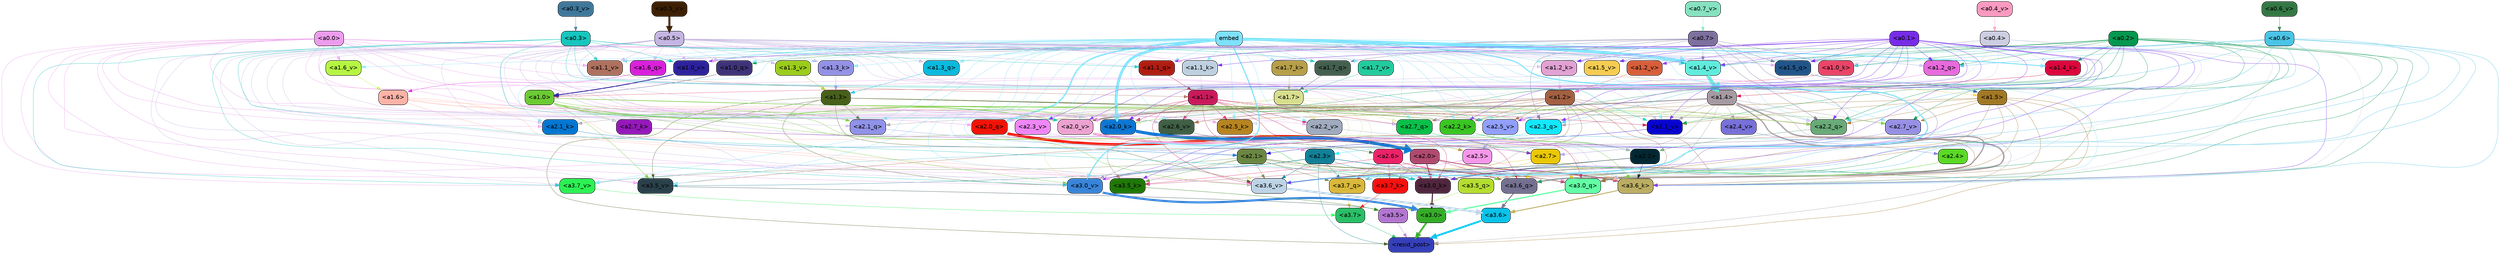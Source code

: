 strict digraph "" {
	graph [bgcolor=transparent,
		layout=dot,
		overlap=false,
		splines=true
	];
	"<a3.7>"	[color=black,
		fillcolor="#29bf67",
		fontname=Helvetica,
		shape=box,
		style="filled, rounded"];
	"<resid_post>"	[color=black,
		fillcolor="#353fba",
		fontname=Helvetica,
		shape=box,
		style="filled, rounded"];
	"<a3.7>" -> "<resid_post>"	[color="#29bf67",
		penwidth=0.6239100098609924];
	"<a3.6>"	[color=black,
		fillcolor="#0bc2e8",
		fontname=Helvetica,
		shape=box,
		style="filled, rounded"];
	"<a3.6>" -> "<resid_post>"	[color="#0bc2e8",
		penwidth=4.569062113761902];
	"<a3.5>"	[color=black,
		fillcolor="#b276d0",
		fontname=Helvetica,
		shape=box,
		style="filled, rounded"];
	"<a3.5>" -> "<resid_post>"	[color="#b276d0",
		penwidth=0.6];
	"<a3.0>"	[color=black,
		fillcolor="#35ac28",
		fontname=Helvetica,
		shape=box,
		style="filled, rounded"];
	"<a3.0>" -> "<resid_post>"	[color="#35ac28",
		penwidth=4.283544182777405];
	"<a2.3>"	[color=black,
		fillcolor="#128097",
		fontname=Helvetica,
		shape=box,
		style="filled, rounded"];
	"<a2.3>" -> "<resid_post>"	[color="#128097",
		penwidth=0.6];
	"<a3.7_q>"	[color=black,
		fillcolor="#d9b83b",
		fontname=Helvetica,
		shape=box,
		style="filled, rounded"];
	"<a2.3>" -> "<a3.7_q>"	[color="#128097",
		penwidth=0.6];
	"<a3.6_q>"	[color=black,
		fillcolor="#747090",
		fontname=Helvetica,
		shape=box,
		style="filled, rounded"];
	"<a2.3>" -> "<a3.6_q>"	[color="#128097",
		penwidth=0.6];
	"<a3.5_q>"	[color=black,
		fillcolor="#b4dd2f",
		fontname=Helvetica,
		shape=box,
		style="filled, rounded"];
	"<a2.3>" -> "<a3.5_q>"	[color="#128097",
		penwidth=0.6];
	"<a3.0_q>"	[color=black,
		fillcolor="#63ffa5",
		fontname=Helvetica,
		shape=box,
		style="filled, rounded"];
	"<a2.3>" -> "<a3.0_q>"	[color="#128097",
		penwidth=0.6];
	"<a3.0_k>"	[color=black,
		fillcolor="#4f263d",
		fontname=Helvetica,
		shape=box,
		style="filled, rounded"];
	"<a2.3>" -> "<a3.0_k>"	[color="#128097",
		penwidth=0.6];
	"<a3.6_v>"	[color=black,
		fillcolor="#bdd3e5",
		fontname=Helvetica,
		shape=box,
		style="filled, rounded"];
	"<a2.3>" -> "<a3.6_v>"	[color="#128097",
		penwidth=0.6];
	"<a3.5_v>"	[color=black,
		fillcolor="#2a414b",
		fontname=Helvetica,
		shape=box,
		style="filled, rounded"];
	"<a2.3>" -> "<a3.5_v>"	[color="#128097",
		penwidth=0.6];
	"<a3.0_v>"	[color=black,
		fillcolor="#3884d8",
		fontname=Helvetica,
		shape=box,
		style="filled, rounded"];
	"<a2.3>" -> "<a3.0_v>"	[color="#128097",
		penwidth=0.6];
	"<a1.5>"	[color=black,
		fillcolor="#a17825",
		fontname=Helvetica,
		shape=box,
		style="filled, rounded"];
	"<a1.5>" -> "<resid_post>"	[color="#a17825",
		penwidth=0.6];
	"<a1.5>" -> "<a3.6_q>"	[color="#a17825",
		penwidth=0.6];
	"<a1.5>" -> "<a3.5_q>"	[color="#a17825",
		penwidth=0.6];
	"<a1.5>" -> "<a3.0_q>"	[color="#a17825",
		penwidth=0.6];
	"<a3.6_k>"	[color=black,
		fillcolor="#bbad62",
		fontname=Helvetica,
		shape=box,
		style="filled, rounded"];
	"<a1.5>" -> "<a3.6_k>"	[color="#a17825",
		penwidth=0.6];
	"<a1.5>" -> "<a3.0_k>"	[color="#a17825",
		penwidth=0.6];
	"<a2.2_q>"	[color=black,
		fillcolor="#69aa78",
		fontname=Helvetica,
		shape=box,
		style="filled, rounded"];
	"<a1.5>" -> "<a2.2_q>"	[color="#a17825",
		penwidth=0.6];
	"<a2.7_v>"	[color=black,
		fillcolor="#9690e5",
		fontname=Helvetica,
		shape=box,
		style="filled, rounded"];
	"<a1.5>" -> "<a2.7_v>"	[color="#a17825",
		penwidth=0.6];
	"<a2.6_v>"	[color=black,
		fillcolor="#405f45",
		fontname=Helvetica,
		shape=box,
		style="filled, rounded"];
	"<a1.5>" -> "<a2.6_v>"	[color="#a17825",
		penwidth=0.6];
	"<a2.1_v>"	[color=black,
		fillcolor="#0804d0",
		fontname=Helvetica,
		shape=box,
		style="filled, rounded"];
	"<a1.5>" -> "<a2.1_v>"	[color="#a17825",
		penwidth=0.6];
	"<a1.4>"	[color=black,
		fillcolor="#a69aa2",
		fontname=Helvetica,
		shape=box,
		style="filled, rounded"];
	"<a1.4>" -> "<resid_post>"	[color="#a69aa2",
		penwidth=0.6];
	"<a1.4>" -> "<a3.7_q>"	[color="#a69aa2",
		penwidth=0.6];
	"<a1.4>" -> "<a3.6_q>"	[color="#a69aa2",
		penwidth=2.7536282539367676];
	"<a1.4>" -> "<a3.5_q>"	[color="#a69aa2",
		penwidth=0.6];
	"<a1.4>" -> "<a3.0_q>"	[color="#a69aa2",
		penwidth=3.3369133472442627];
	"<a2.3_q>"	[color=black,
		fillcolor="#13e7fc",
		fontname=Helvetica,
		shape=box,
		style="filled, rounded"];
	"<a1.4>" -> "<a2.3_q>"	[color="#a69aa2",
		penwidth=0.6];
	"<a1.4>" -> "<a2.2_q>"	[color="#a69aa2",
		penwidth=0.6];
	"<a2.1_q>"	[color=black,
		fillcolor="#9092e9",
		fontname=Helvetica,
		shape=box,
		style="filled, rounded"];
	"<a1.4>" -> "<a2.1_q>"	[color="#a69aa2",
		penwidth=0.6];
	"<a2.0_q>"	[color=black,
		fillcolor="#f11307",
		fontname=Helvetica,
		shape=box,
		style="filled, rounded"];
	"<a1.4>" -> "<a2.0_q>"	[color="#a69aa2",
		penwidth=0.6];
	"<a2.1_k>"	[color=black,
		fillcolor="#0276d1",
		fontname=Helvetica,
		shape=box,
		style="filled, rounded"];
	"<a1.4>" -> "<a2.1_k>"	[color="#a69aa2",
		penwidth=0.6];
	"<a1.4>" -> "<a2.7_v>"	[color="#a69aa2",
		penwidth=0.6];
	"<a1.4>" -> "<a2.6_v>"	[color="#a69aa2",
		penwidth=0.6];
	"<a2.5_v>"	[color=black,
		fillcolor="#919ffc",
		fontname=Helvetica,
		shape=box,
		style="filled, rounded"];
	"<a1.4>" -> "<a2.5_v>"	[color="#a69aa2",
		penwidth=0.6];
	"<a2.4_v>"	[color=black,
		fillcolor="#7770d8",
		fontname=Helvetica,
		shape=box,
		style="filled, rounded"];
	"<a1.4>" -> "<a2.4_v>"	[color="#a69aa2",
		penwidth=0.6];
	"<a1.4>" -> "<a2.1_v>"	[color="#a69aa2",
		penwidth=0.6];
	"<a2.0_v>"	[color=black,
		fillcolor="#eca2d1",
		fontname=Helvetica,
		shape=box,
		style="filled, rounded"];
	"<a1.4>" -> "<a2.0_v>"	[color="#a69aa2",
		penwidth=2.2818827629089355];
	"<a1.3>"	[color=black,
		fillcolor="#47601a",
		fontname=Helvetica,
		shape=box,
		style="filled, rounded"];
	"<a1.3>" -> "<resid_post>"	[color="#47601a",
		penwidth=0.6];
	"<a1.3>" -> "<a3.6_v>"	[color="#47601a",
		penwidth=0.6];
	"<a1.3>" -> "<a3.5_v>"	[color="#47601a",
		penwidth=0.6];
	"<a1.3>" -> "<a3.0_v>"	[color="#47601a",
		penwidth=0.6];
	"<a1.3>" -> "<a2.2_q>"	[color="#47601a",
		penwidth=0.6];
	"<a1.3>" -> "<a2.1_q>"	[color="#47601a",
		penwidth=0.6];
	"<a2.2_k>"	[color=black,
		fillcolor="#39c522",
		fontname=Helvetica,
		shape=box,
		style="filled, rounded"];
	"<a1.3>" -> "<a2.2_k>"	[color="#47601a",
		penwidth=0.6];
	"<a1.3>" -> "<a2.5_v>"	[color="#47601a",
		penwidth=0.6];
	"<a3.7_q>" -> "<a3.7>"	[color="#d9b83b",
		penwidth=0.6];
	"<a3.6_q>" -> "<a3.6>"	[color="#747090",
		penwidth=2.0344843566417694];
	"<a3.5_q>" -> "<a3.5>"	[color="#b4dd2f",
		penwidth=0.6];
	"<a3.0_q>" -> "<a3.0>"	[color="#63ffa5",
		penwidth=2.863015294075012];
	"<a3.7_k>"	[color=black,
		fillcolor="#f6100e",
		fontname=Helvetica,
		shape=box,
		style="filled, rounded"];
	"<a3.7_k>" -> "<a3.7>"	[color="#f6100e",
		penwidth=0.6];
	"<a3.6_k>" -> "<a3.6>"	[color="#bbad62",
		penwidth=2.1770318150520325];
	"<a3.5_k>"	[color=black,
		fillcolor="#1f7806",
		fontname=Helvetica,
		shape=box,
		style="filled, rounded"];
	"<a3.5_k>" -> "<a3.5>"	[color="#1f7806",
		penwidth=0.6];
	"<a3.0_k>" -> "<a3.0>"	[color="#4f263d",
		penwidth=2.6323853135108948];
	"<a3.7_v>"	[color=black,
		fillcolor="#2bf152",
		fontname=Helvetica,
		shape=box,
		style="filled, rounded"];
	"<a3.7_v>" -> "<a3.7>"	[color="#2bf152",
		penwidth=0.6];
	"<a3.6_v>" -> "<a3.6>"	[color="#bdd3e5",
		penwidth=4.972373723983765];
	"<a3.5_v>" -> "<a3.5>"	[color="#2a414b",
		penwidth=0.6];
	"<a3.0_v>" -> "<a3.0>"	[color="#3884d8",
		penwidth=5.1638524532318115];
	"<a2.6>"	[color=black,
		fillcolor="#ed2268",
		fontname=Helvetica,
		shape=box,
		style="filled, rounded"];
	"<a2.6>" -> "<a3.7_q>"	[color="#ed2268",
		penwidth=0.6];
	"<a2.6>" -> "<a3.6_q>"	[color="#ed2268",
		penwidth=0.6];
	"<a2.6>" -> "<a3.0_q>"	[color="#ed2268",
		penwidth=0.6];
	"<a2.6>" -> "<a3.7_k>"	[color="#ed2268",
		penwidth=0.6];
	"<a2.6>" -> "<a3.6_k>"	[color="#ed2268",
		penwidth=0.6];
	"<a2.6>" -> "<a3.5_k>"	[color="#ed2268",
		penwidth=0.6];
	"<a2.6>" -> "<a3.0_k>"	[color="#ed2268",
		penwidth=0.6];
	"<a2.1>"	[color=black,
		fillcolor="#6a8742",
		fontname=Helvetica,
		shape=box,
		style="filled, rounded"];
	"<a2.1>" -> "<a3.7_q>"	[color="#6a8742",
		penwidth=0.6];
	"<a2.1>" -> "<a3.6_q>"	[color="#6a8742",
		penwidth=0.6];
	"<a2.1>" -> "<a3.5_q>"	[color="#6a8742",
		penwidth=0.6];
	"<a2.1>" -> "<a3.0_q>"	[color="#6a8742",
		penwidth=0.6];
	"<a2.1>" -> "<a3.7_k>"	[color="#6a8742",
		penwidth=0.6];
	"<a2.1>" -> "<a3.6_k>"	[color="#6a8742",
		penwidth=0.6];
	"<a2.1>" -> "<a3.5_k>"	[color="#6a8742",
		penwidth=0.6];
	"<a2.1>" -> "<a3.0_k>"	[color="#6a8742",
		penwidth=0.6];
	"<a2.1>" -> "<a3.7_v>"	[color="#6a8742",
		penwidth=0.6];
	"<a2.1>" -> "<a3.6_v>"	[color="#6a8742",
		penwidth=0.6];
	"<a2.1>" -> "<a3.0_v>"	[color="#6a8742",
		penwidth=0.6];
	"<a2.7>"	[color=black,
		fillcolor="#eac806",
		fontname=Helvetica,
		shape=box,
		style="filled, rounded"];
	"<a2.7>" -> "<a3.6_q>"	[color="#eac806",
		penwidth=0.6];
	"<a2.7>" -> "<a3.0_q>"	[color="#eac806",
		penwidth=0.6];
	"<a2.7>" -> "<a3.6_k>"	[color="#eac806",
		penwidth=0.6];
	"<a2.7>" -> "<a3.0_k>"	[color="#eac806",
		penwidth=0.6];
	"<a2.7>" -> "<a3.6_v>"	[color="#eac806",
		penwidth=0.6];
	"<a2.5>"	[color=black,
		fillcolor="#f797ea",
		fontname=Helvetica,
		shape=box,
		style="filled, rounded"];
	"<a2.5>" -> "<a3.6_q>"	[color="#f797ea",
		penwidth=0.6];
	"<a2.5>" -> "<a3.0_q>"	[color="#f797ea",
		penwidth=0.6];
	"<a2.5>" -> "<a3.0_k>"	[color="#f797ea",
		penwidth=0.6];
	"<a2.5>" -> "<a3.6_v>"	[color="#f797ea",
		penwidth=0.6];
	"<a2.5>" -> "<a3.0_v>"	[color="#f797ea",
		penwidth=0.6];
	"<a2.0>"	[color=black,
		fillcolor="#b1496f",
		fontname=Helvetica,
		shape=box,
		style="filled, rounded"];
	"<a2.0>" -> "<a3.6_q>"	[color="#b1496f",
		penwidth=0.6];
	"<a2.0>" -> "<a3.0_q>"	[color="#b1496f",
		penwidth=0.6];
	"<a2.0>" -> "<a3.7_k>"	[color="#b1496f",
		penwidth=0.6];
	"<a2.0>" -> "<a3.6_k>"	[color="#b1496f",
		penwidth=1.7047871947288513];
	"<a2.0>" -> "<a3.5_k>"	[color="#b1496f",
		penwidth=0.6];
	"<a2.0>" -> "<a3.0_k>"	[color="#b1496f",
		penwidth=2.239806979894638];
	"<a1.1>"	[color=black,
		fillcolor="#ca1a5c",
		fontname=Helvetica,
		shape=box,
		style="filled, rounded"];
	"<a1.1>" -> "<a3.6_q>"	[color="#ca1a5c",
		penwidth=0.6];
	"<a1.1>" -> "<a3.0_q>"	[color="#ca1a5c",
		penwidth=0.6];
	"<a1.1>" -> "<a3.0_k>"	[color="#ca1a5c",
		penwidth=0.6];
	"<a1.1>" -> "<a3.6_v>"	[color="#ca1a5c",
		penwidth=0.6];
	"<a2.7_q>"	[color=black,
		fillcolor="#08bf49",
		fontname=Helvetica,
		shape=box,
		style="filled, rounded"];
	"<a1.1>" -> "<a2.7_q>"	[color="#ca1a5c",
		penwidth=0.6];
	"<a2.5_k>"	[color=black,
		fillcolor="#b68420",
		fontname=Helvetica,
		shape=box,
		style="filled, rounded"];
	"<a1.1>" -> "<a2.5_k>"	[color="#ca1a5c",
		penwidth=0.6];
	"<a2.0_k>"	[color=black,
		fillcolor="#0c76d2",
		fontname=Helvetica,
		shape=box,
		style="filled, rounded"];
	"<a1.1>" -> "<a2.0_k>"	[color="#ca1a5c",
		penwidth=0.6];
	"<a1.1>" -> "<a2.6_v>"	[color="#ca1a5c",
		penwidth=0.6];
	"<a2.2_v>"	[color=black,
		fillcolor="#9faabe",
		fontname=Helvetica,
		shape=box,
		style="filled, rounded"];
	"<a1.1>" -> "<a2.2_v>"	[color="#ca1a5c",
		penwidth=0.6];
	"<a1.1>" -> "<a2.1_v>"	[color="#ca1a5c",
		penwidth=0.6];
	"<a1.1>" -> "<a2.0_v>"	[color="#ca1a5c",
		penwidth=0.6];
	"<a0.4>"	[color=black,
		fillcolor="#cdcee2",
		fontname=Helvetica,
		shape=box,
		style="filled, rounded"];
	"<a0.4>" -> "<a3.6_q>"	[color="#cdcee2",
		penwidth=0.6];
	"<a0.4>" -> "<a3.0_q>"	[color="#cdcee2",
		penwidth=0.6];
	"<a0.4>" -> "<a3.6_k>"	[color="#cdcee2",
		penwidth=0.6];
	"<a0.4>" -> "<a2.5_k>"	[color="#cdcee2",
		penwidth=0.6];
	"<a0.4>" -> "<a2.0_k>"	[color="#cdcee2",
		penwidth=0.6];
	"<a1.4_k>"	[color=black,
		fillcolor="#dc063c",
		fontname=Helvetica,
		shape=box,
		style="filled, rounded"];
	"<a0.4>" -> "<a1.4_k>"	[color="#cdcee2",
		penwidth=0.6];
	"<a1.1_k>"	[color=black,
		fillcolor="#bed0e0",
		fontname=Helvetica,
		shape=box,
		style="filled, rounded"];
	"<a0.4>" -> "<a1.1_k>"	[color="#cdcee2",
		penwidth=0.6];
	"<a1.0_k>"	[color=black,
		fillcolor="#ea4468",
		fontname=Helvetica,
		shape=box,
		style="filled, rounded"];
	"<a0.4>" -> "<a1.0_k>"	[color="#cdcee2",
		penwidth=0.6];
	"<a1.4_v>"	[color=black,
		fillcolor="#60ecdc",
		fontname=Helvetica,
		shape=box,
		style="filled, rounded"];
	"<a0.4>" -> "<a1.4_v>"	[color="#cdcee2",
		penwidth=0.6];
	"<a1.2_v>"	[color=black,
		fillcolor="#d85e3b",
		fontname=Helvetica,
		shape=box,
		style="filled, rounded"];
	"<a0.4>" -> "<a1.2_v>"	[color="#cdcee2",
		penwidth=0.6];
	"<a0.2>"	[color=black,
		fillcolor="#04984f",
		fontname=Helvetica,
		shape=box,
		style="filled, rounded"];
	"<a0.2>" -> "<a3.6_q>"	[color="#04984f",
		penwidth=0.6];
	"<a0.2>" -> "<a3.0_q>"	[color="#04984f",
		penwidth=0.6];
	"<a0.2>" -> "<a3.6_k>"	[color="#04984f",
		penwidth=0.6];
	"<a0.2>" -> "<a3.0_k>"	[color="#04984f",
		penwidth=0.6];
	"<a0.2>" -> "<a2.2_q>"	[color="#04984f",
		penwidth=0.6];
	"<a0.2>" -> "<a2.2_k>"	[color="#04984f",
		penwidth=0.6];
	"<a0.2>" -> "<a2.0_k>"	[color="#04984f",
		penwidth=0.6];
	"<a0.2>" -> "<a2.7_v>"	[color="#04984f",
		penwidth=0.6];
	"<a0.2>" -> "<a2.1_v>"	[color="#04984f",
		penwidth=0.6];
	"<a0.2>" -> "<a2.0_v>"	[color="#04984f",
		penwidth=0.6];
	"<a1.5_q>"	[color=black,
		fillcolor="#215589",
		fontname=Helvetica,
		shape=box,
		style="filled, rounded"];
	"<a0.2>" -> "<a1.5_q>"	[color="#04984f",
		penwidth=0.6];
	"<a1.2_q>"	[color=black,
		fillcolor="#e76adc",
		fontname=Helvetica,
		shape=box,
		style="filled, rounded"];
	"<a0.2>" -> "<a1.2_q>"	[color="#04984f",
		penwidth=0.6];
	"<a1.0_q>"	[color=black,
		fillcolor="#3e3378",
		fontname=Helvetica,
		shape=box,
		style="filled, rounded"];
	"<a0.2>" -> "<a1.0_q>"	[color="#04984f",
		penwidth=0.6];
	"<a0.2>" -> "<a1.4_k>"	[color="#04984f",
		penwidth=0.6];
	"<a0.2>" -> "<a1.0_k>"	[color="#04984f",
		penwidth=0.6];
	"<a0.2>" -> "<a1.4_v>"	[color="#04984f",
		penwidth=0.6];
	"<a2.4>"	[color=black,
		fillcolor="#5ad925",
		fontname=Helvetica,
		shape=box,
		style="filled, rounded"];
	"<a2.4>" -> "<a3.5_q>"	[color="#5ad925",
		penwidth=0.6];
	"<a2.4>" -> "<a3.0_q>"	[color="#5ad925",
		penwidth=0.6];
	"<a1.2>"	[color=black,
		fillcolor="#a36042",
		fontname=Helvetica,
		shape=box,
		style="filled, rounded"];
	"<a1.2>" -> "<a3.0_q>"	[color="#a36042",
		penwidth=0.6];
	"<a1.2>" -> "<a3.6_k>"	[color="#a36042",
		penwidth=0.6];
	"<a1.2>" -> "<a3.5_k>"	[color="#a36042",
		penwidth=0.6];
	"<a1.2>" -> "<a3.0_k>"	[color="#a36042",
		penwidth=0.6];
	"<a1.2>" -> "<a3.5_v>"	[color="#a36042",
		penwidth=0.6];
	"<a1.2>" -> "<a2.7_q>"	[color="#a36042",
		penwidth=0.6];
	"<a1.2>" -> "<a2.2_q>"	[color="#a36042",
		penwidth=0.6];
	"<a1.2>" -> "<a2.2_k>"	[color="#a36042",
		penwidth=0.6];
	"<a1.2>" -> "<a2.6_v>"	[color="#a36042",
		penwidth=0.6];
	"<a1.2>" -> "<a2.5_v>"	[color="#a36042",
		penwidth=0.6];
	"<a2.3_v>"	[color=black,
		fillcolor="#ee86f6",
		fontname=Helvetica,
		shape=box,
		style="filled, rounded"];
	"<a1.2>" -> "<a2.3_v>"	[color="#a36042",
		penwidth=0.6];
	"<a1.2>" -> "<a2.0_v>"	[color="#a36042",
		penwidth=0.6];
	"<a1.7>"	[color=black,
		fillcolor="#d7de8e",
		fontname=Helvetica,
		shape=box,
		style="filled, rounded"];
	"<a1.7>" -> "<a3.7_k>"	[color="#d7de8e",
		penwidth=0.6];
	"<a1.7>" -> "<a3.5_k>"	[color="#d7de8e",
		penwidth=0.6];
	"<a1.7>" -> "<a3.6_v>"	[color="#d7de8e",
		penwidth=0.6];
	"<a1.7>" -> "<a2.7_q>"	[color="#d7de8e",
		penwidth=0.6];
	"<a1.7>" -> "<a2.2_q>"	[color="#d7de8e",
		penwidth=0.6];
	"<a1.7>" -> "<a2.0_q>"	[color="#d7de8e",
		penwidth=0.6];
	"<a1.7>" -> "<a2.2_k>"	[color="#d7de8e",
		penwidth=0.6];
	"<a1.7>" -> "<a2.0_k>"	[color="#d7de8e",
		penwidth=0.6];
	"<a1.7>" -> "<a2.5_v>"	[color="#d7de8e",
		penwidth=0.6];
	"<a1.7>" -> "<a2.3_v>"	[color="#d7de8e",
		penwidth=0.6];
	"<a1.7>" -> "<a2.2_v>"	[color="#d7de8e",
		penwidth=0.6];
	"<a0.7>"	[color=black,
		fillcolor="#7d709e",
		fontname=Helvetica,
		shape=box,
		style="filled, rounded"];
	"<a0.7>" -> "<a3.7_k>"	[color="#7d709e",
		penwidth=0.6];
	"<a0.7>" -> "<a3.0_v>"	[color="#7d709e",
		penwidth=0.6];
	"<a0.7>" -> "<a2.3_q>"	[color="#7d709e",
		penwidth=0.6];
	"<a0.7>" -> "<a2.2_q>"	[color="#7d709e",
		penwidth=0.6];
	"<a1.7_q>"	[color=black,
		fillcolor="#435f4d",
		fontname=Helvetica,
		shape=box,
		style="filled, rounded"];
	"<a0.7>" -> "<a1.7_q>"	[color="#7d709e",
		penwidth=0.6];
	"<a0.7>" -> "<a1.5_q>"	[color="#7d709e",
		penwidth=0.6];
	"<a1.1_q>"	[color=black,
		fillcolor="#b01d12",
		fontname=Helvetica,
		shape=box,
		style="filled, rounded"];
	"<a0.7>" -> "<a1.1_q>"	[color="#7d709e",
		penwidth=0.6];
	"<a1.2_k>"	[color=black,
		fillcolor="#e2a1d3",
		fontname=Helvetica,
		shape=box,
		style="filled, rounded"];
	"<a0.7>" -> "<a1.2_k>"	[color="#7d709e",
		penwidth=0.6];
	"<a0.7>" -> "<a1.0_k>"	[color="#7d709e",
		penwidth=0.6];
	"<a0.7>" -> "<a1.4_v>"	[color="#7d709e",
		penwidth=0.6];
	"<a1.1_v>"	[color=black,
		fillcolor="#af715f",
		fontname=Helvetica,
		shape=box,
		style="filled, rounded"];
	"<a0.7>" -> "<a1.1_v>"	[color="#7d709e",
		penwidth=0.6];
	"<a0.6>"	[color=black,
		fillcolor="#4ac4e6",
		fontname=Helvetica,
		shape=box,
		style="filled, rounded"];
	"<a0.6>" -> "<a3.7_k>"	[color="#4ac4e6",
		penwidth=0.6];
	"<a0.6>" -> "<a3.6_k>"	[color="#4ac4e6",
		penwidth=0.6];
	"<a0.6>" -> "<a3.0_k>"	[color="#4ac4e6",
		penwidth=0.6];
	"<a0.6>" -> "<a3.7_v>"	[color="#4ac4e6",
		penwidth=0.6];
	"<a0.6>" -> "<a3.6_v>"	[color="#4ac4e6",
		penwidth=0.6];
	"<a0.6>" -> "<a3.0_v>"	[color="#4ac4e6",
		penwidth=0.6];
	"<a0.6>" -> "<a2.3_q>"	[color="#4ac4e6",
		penwidth=0.6];
	"<a0.6>" -> "<a2.2_q>"	[color="#4ac4e6",
		penwidth=0.6];
	"<a0.6>" -> "<a1.5_q>"	[color="#4ac4e6",
		penwidth=0.6];
	"<a0.6>" -> "<a1.2_q>"	[color="#4ac4e6",
		penwidth=0.6];
	"<a0.6>" -> "<a1.0_k>"	[color="#4ac4e6",
		penwidth=0.6];
	"<a0.6>" -> "<a1.4_v>"	[color="#4ac4e6",
		penwidth=0.6];
	embed	[color=black,
		fillcolor="#7ee1fa",
		fontname=Helvetica,
		shape=box,
		style="filled, rounded"];
	embed -> "<a3.7_k>"	[color="#7ee1fa",
		penwidth=0.6];
	embed -> "<a3.6_k>"	[color="#7ee1fa",
		penwidth=0.6];
	embed -> "<a3.5_k>"	[color="#7ee1fa",
		penwidth=0.6];
	embed -> "<a3.0_k>"	[color="#7ee1fa",
		penwidth=0.6];
	embed -> "<a3.7_v>"	[color="#7ee1fa",
		penwidth=0.6];
	embed -> "<a3.6_v>"	[color="#7ee1fa",
		penwidth=2.7369276881217957];
	embed -> "<a3.5_v>"	[color="#7ee1fa",
		penwidth=0.6];
	embed -> "<a3.0_v>"	[color="#7ee1fa",
		penwidth=2.5778204202651978];
	embed -> "<a2.7_q>"	[color="#7ee1fa",
		penwidth=0.6];
	embed -> "<a2.3_q>"	[color="#7ee1fa",
		penwidth=0.6];
	embed -> "<a2.2_q>"	[color="#7ee1fa",
		penwidth=0.6];
	embed -> "<a2.1_q>"	[color="#7ee1fa",
		penwidth=0.6];
	embed -> "<a2.0_q>"	[color="#7ee1fa",
		penwidth=3.459219217300415];
	embed -> "<a2.5_k>"	[color="#7ee1fa",
		penwidth=0.6];
	embed -> "<a2.2_k>"	[color="#7ee1fa",
		penwidth=0.6363201141357422];
	embed -> "<a2.1_k>"	[color="#7ee1fa",
		penwidth=0.6];
	embed -> "<a2.0_k>"	[color="#7ee1fa",
		penwidth=6.407642982900143];
	embed -> "<a2.7_v>"	[color="#7ee1fa",
		penwidth=0.6];
	embed -> "<a2.6_v>"	[color="#7ee1fa",
		penwidth=0.6];
	embed -> "<a2.5_v>"	[color="#7ee1fa",
		penwidth=0.6];
	embed -> "<a2.3_v>"	[color="#7ee1fa",
		penwidth=0.6];
	embed -> "<a2.2_v>"	[color="#7ee1fa",
		penwidth=0.6175012588500977];
	embed -> "<a2.1_v>"	[color="#7ee1fa",
		penwidth=0.6];
	embed -> "<a2.0_v>"	[color="#7ee1fa",
		penwidth=0.6];
	embed -> "<a1.7_q>"	[color="#7ee1fa",
		penwidth=0.6];
	"<a1.6_q>"	[color=black,
		fillcolor="#da20dc",
		fontname=Helvetica,
		shape=box,
		style="filled, rounded"];
	embed -> "<a1.6_q>"	[color="#7ee1fa",
		penwidth=0.6];
	embed -> "<a1.5_q>"	[color="#7ee1fa",
		penwidth=0.6186923980712891];
	"<a1.3_q>"	[color=black,
		fillcolor="#0ab9dd",
		fontname=Helvetica,
		shape=box,
		style="filled, rounded"];
	embed -> "<a1.3_q>"	[color="#7ee1fa",
		penwidth=0.6];
	embed -> "<a1.2_q>"	[color="#7ee1fa",
		penwidth=0.6];
	embed -> "<a1.1_q>"	[color="#7ee1fa",
		penwidth=0.6];
	embed -> "<a1.0_q>"	[color="#7ee1fa",
		penwidth=0.6];
	"<a1.7_k>"	[color=black,
		fillcolor="#b79f49",
		fontname=Helvetica,
		shape=box,
		style="filled, rounded"];
	embed -> "<a1.7_k>"	[color="#7ee1fa",
		penwidth=0.6];
	embed -> "<a1.4_k>"	[color="#7ee1fa",
		penwidth=2.1454997062683105];
	"<a1.3_k>"	[color=black,
		fillcolor="#9291e5",
		fontname=Helvetica,
		shape=box,
		style="filled, rounded"];
	embed -> "<a1.3_k>"	[color="#7ee1fa",
		penwidth=0.6];
	embed -> "<a1.2_k>"	[color="#7ee1fa",
		penwidth=0.6];
	embed -> "<a1.1_k>"	[color="#7ee1fa",
		penwidth=0.6];
	embed -> "<a1.0_k>"	[color="#7ee1fa",
		penwidth=0.6];
	"<a1.7_v>"	[color=black,
		fillcolor="#22cb9d",
		fontname=Helvetica,
		shape=box,
		style="filled, rounded"];
	embed -> "<a1.7_v>"	[color="#7ee1fa",
		penwidth=0.6];
	"<a1.6_v>"	[color=black,
		fillcolor="#b5f541",
		fontname=Helvetica,
		shape=box,
		style="filled, rounded"];
	embed -> "<a1.6_v>"	[color="#7ee1fa",
		penwidth=0.6];
	"<a1.5_v>"	[color=black,
		fillcolor="#f5cc51",
		fontname=Helvetica,
		shape=box,
		style="filled, rounded"];
	embed -> "<a1.5_v>"	[color="#7ee1fa",
		penwidth=0.6];
	embed -> "<a1.4_v>"	[color="#7ee1fa",
		penwidth=6.860090345144272];
	"<a1.3_v>"	[color=black,
		fillcolor="#9bcb1b",
		fontname=Helvetica,
		shape=box,
		style="filled, rounded"];
	embed -> "<a1.3_v>"	[color="#7ee1fa",
		penwidth=0.6];
	embed -> "<a1.2_v>"	[color="#7ee1fa",
		penwidth=0.6];
	embed -> "<a1.1_v>"	[color="#7ee1fa",
		penwidth=0.6];
	"<a1.0_v>"	[color=black,
		fillcolor="#2d229d",
		fontname=Helvetica,
		shape=box,
		style="filled, rounded"];
	embed -> "<a1.0_v>"	[color="#7ee1fa",
		penwidth=1.2940821647644043];
	"<a2.2>"	[color=black,
		fillcolor="#032833",
		fontname=Helvetica,
		shape=box,
		style="filled, rounded"];
	"<a2.2>" -> "<a3.6_k>"	[color="#032833",
		penwidth=0.6];
	"<a2.2>" -> "<a3.0_k>"	[color="#032833",
		penwidth=0.6];
	"<a2.2>" -> "<a3.6_v>"	[color="#032833",
		penwidth=0.6];
	"<a1.6>"	[color=black,
		fillcolor="#ffb3a7",
		fontname=Helvetica,
		shape=box,
		style="filled, rounded"];
	"<a1.6>" -> "<a3.6_k>"	[color="#ffb3a7",
		penwidth=0.6];
	"<a1.6>" -> "<a3.5_k>"	[color="#ffb3a7",
		penwidth=0.6];
	"<a1.6>" -> "<a3.6_v>"	[color="#ffb3a7",
		penwidth=0.6];
	"<a1.6>" -> "<a2.0_k>"	[color="#ffb3a7",
		penwidth=0.6];
	"<a1.6>" -> "<a2.0_v>"	[color="#ffb3a7",
		penwidth=0.6];
	"<a1.0>"	[color=black,
		fillcolor="#6cca33",
		fontname=Helvetica,
		shape=box,
		style="filled, rounded"];
	"<a1.0>" -> "<a3.6_k>"	[color="#6cca33",
		penwidth=0.6];
	"<a1.0>" -> "<a3.0_k>"	[color="#6cca33",
		penwidth=0.6];
	"<a1.0>" -> "<a3.6_v>"	[color="#6cca33",
		penwidth=0.6];
	"<a1.0>" -> "<a3.5_v>"	[color="#6cca33",
		penwidth=0.6];
	"<a1.0>" -> "<a3.0_v>"	[color="#6cca33",
		penwidth=0.6];
	"<a1.0>" -> "<a2.3_q>"	[color="#6cca33",
		penwidth=0.6];
	"<a1.0>" -> "<a2.2_q>"	[color="#6cca33",
		penwidth=0.6];
	"<a1.0>" -> "<a2.1_q>"	[color="#6cca33",
		penwidth=0.6];
	"<a2.7_k>"	[color=black,
		fillcolor="#9518ba",
		fontname=Helvetica,
		shape=box,
		style="filled, rounded"];
	"<a1.0>" -> "<a2.7_k>"	[color="#6cca33",
		penwidth=0.6];
	"<a1.0>" -> "<a2.2_k>"	[color="#6cca33",
		penwidth=0.6];
	"<a1.0>" -> "<a2.0_k>"	[color="#6cca33",
		penwidth=0.6];
	"<a1.0>" -> "<a2.7_v>"	[color="#6cca33",
		penwidth=0.6];
	"<a1.0>" -> "<a2.6_v>"	[color="#6cca33",
		penwidth=0.6];
	"<a1.0>" -> "<a2.0_v>"	[color="#6cca33",
		penwidth=1.2978954315185547];
	"<a0.5>"	[color=black,
		fillcolor="#c4b5e2",
		fontname=Helvetica,
		shape=box,
		style="filled, rounded"];
	"<a0.5>" -> "<a3.6_k>"	[color="#c4b5e2",
		penwidth=0.6];
	"<a0.5>" -> "<a3.7_v>"	[color="#c4b5e2",
		penwidth=0.6];
	"<a0.5>" -> "<a3.6_v>"	[color="#c4b5e2",
		penwidth=0.6];
	"<a0.5>" -> "<a3.5_v>"	[color="#c4b5e2",
		penwidth=0.6];
	"<a0.5>" -> "<a3.0_v>"	[color="#c4b5e2",
		penwidth=0.6];
	"<a0.5>" -> "<a2.7_q>"	[color="#c4b5e2",
		penwidth=0.6];
	"<a0.5>" -> "<a2.3_q>"	[color="#c4b5e2",
		penwidth=0.6];
	"<a0.5>" -> "<a2.2_q>"	[color="#c4b5e2",
		penwidth=0.6];
	"<a0.5>" -> "<a2.1_q>"	[color="#c4b5e2",
		penwidth=0.6];
	"<a0.5>" -> "<a2.0_q>"	[color="#c4b5e2",
		penwidth=0.6];
	"<a0.5>" -> "<a2.7_k>"	[color="#c4b5e2",
		penwidth=0.6];
	"<a0.5>" -> "<a2.5_k>"	[color="#c4b5e2",
		penwidth=0.6];
	"<a0.5>" -> "<a2.2_k>"	[color="#c4b5e2",
		penwidth=0.6];
	"<a0.5>" -> "<a2.1_k>"	[color="#c4b5e2",
		penwidth=0.6];
	"<a0.5>" -> "<a2.0_k>"	[color="#c4b5e2",
		penwidth=0.7721366882324219];
	"<a0.5>" -> "<a2.6_v>"	[color="#c4b5e2",
		penwidth=0.6];
	"<a0.5>" -> "<a2.3_v>"	[color="#c4b5e2",
		penwidth=0.6];
	"<a0.5>" -> "<a2.1_v>"	[color="#c4b5e2",
		penwidth=0.6];
	"<a0.5>" -> "<a2.0_v>"	[color="#c4b5e2",
		penwidth=0.6];
	"<a0.5>" -> "<a1.6_q>"	[color="#c4b5e2",
		penwidth=0.6];
	"<a0.5>" -> "<a1.3_q>"	[color="#c4b5e2",
		penwidth=0.6];
	"<a0.5>" -> "<a1.2_q>"	[color="#c4b5e2",
		penwidth=0.6];
	"<a0.5>" -> "<a1.1_q>"	[color="#c4b5e2",
		penwidth=0.6];
	"<a0.5>" -> "<a1.0_q>"	[color="#c4b5e2",
		penwidth=0.6];
	"<a0.5>" -> "<a1.3_k>"	[color="#c4b5e2",
		penwidth=0.6];
	"<a0.5>" -> "<a1.2_k>"	[color="#c4b5e2",
		penwidth=0.6];
	"<a0.5>" -> "<a1.1_k>"	[color="#c4b5e2",
		penwidth=0.6];
	"<a0.5>" -> "<a1.0_k>"	[color="#c4b5e2",
		penwidth=0.6];
	"<a0.5>" -> "<a1.5_v>"	[color="#c4b5e2",
		penwidth=0.6];
	"<a0.5>" -> "<a1.4_v>"	[color="#c4b5e2",
		penwidth=1.0206317901611328];
	"<a0.5>" -> "<a1.3_v>"	[color="#c4b5e2",
		penwidth=0.6];
	"<a0.5>" -> "<a1.2_v>"	[color="#c4b5e2",
		penwidth=0.6];
	"<a0.5>" -> "<a1.1_v>"	[color="#c4b5e2",
		penwidth=0.6];
	"<a0.5>" -> "<a1.0_v>"	[color="#c4b5e2",
		penwidth=0.6];
	"<a0.1>"	[color=black,
		fillcolor="#772be7",
		fontname=Helvetica,
		shape=box,
		style="filled, rounded"];
	"<a0.1>" -> "<a3.6_k>"	[color="#772be7",
		penwidth=0.6];
	"<a0.1>" -> "<a3.5_k>"	[color="#772be7",
		penwidth=0.6];
	"<a0.1>" -> "<a3.0_k>"	[color="#772be7",
		penwidth=0.6];
	"<a0.1>" -> "<a3.6_v>"	[color="#772be7",
		penwidth=0.6];
	"<a0.1>" -> "<a3.0_v>"	[color="#772be7",
		penwidth=0.6];
	"<a0.1>" -> "<a2.3_q>"	[color="#772be7",
		penwidth=0.6];
	"<a0.1>" -> "<a2.2_q>"	[color="#772be7",
		penwidth=0.6];
	"<a0.1>" -> "<a2.2_k>"	[color="#772be7",
		penwidth=0.6];
	"<a0.1>" -> "<a2.0_k>"	[color="#772be7",
		penwidth=0.6];
	"<a0.1>" -> "<a2.5_v>"	[color="#772be7",
		penwidth=0.6];
	"<a0.1>" -> "<a2.3_v>"	[color="#772be7",
		penwidth=0.6];
	"<a0.1>" -> "<a2.1_v>"	[color="#772be7",
		penwidth=0.6];
	"<a0.1>" -> "<a2.0_v>"	[color="#772be7",
		penwidth=0.6];
	"<a0.1>" -> "<a1.5_q>"	[color="#772be7",
		penwidth=0.6];
	"<a0.1>" -> "<a1.2_q>"	[color="#772be7",
		penwidth=0.6];
	"<a0.1>" -> "<a1.1_q>"	[color="#772be7",
		penwidth=0.6];
	"<a0.1>" -> "<a1.2_k>"	[color="#772be7",
		penwidth=0.6];
	"<a0.1>" -> "<a1.1_k>"	[color="#772be7",
		penwidth=0.6];
	"<a0.1>" -> "<a1.5_v>"	[color="#772be7",
		penwidth=0.6];
	"<a0.1>" -> "<a1.4_v>"	[color="#772be7",
		penwidth=0.6];
	"<a0.1>" -> "<a1.2_v>"	[color="#772be7",
		penwidth=0.6];
	"<a0.1>" -> "<a1.0_v>"	[color="#772be7",
		penwidth=0.6];
	"<a0.0>"	[color=black,
		fillcolor="#ec9cec",
		fontname=Helvetica,
		shape=box,
		style="filled, rounded"];
	"<a0.0>" -> "<a3.5_k>"	[color="#ec9cec",
		penwidth=0.6];
	"<a0.0>" -> "<a3.7_v>"	[color="#ec9cec",
		penwidth=0.6];
	"<a0.0>" -> "<a3.6_v>"	[color="#ec9cec",
		penwidth=0.6];
	"<a0.0>" -> "<a3.5_v>"	[color="#ec9cec",
		penwidth=0.6];
	"<a0.0>" -> "<a3.0_v>"	[color="#ec9cec",
		penwidth=0.6];
	"<a0.0>" -> "<a2.3_q>"	[color="#ec9cec",
		penwidth=0.6];
	"<a0.0>" -> "<a2.0_q>"	[color="#ec9cec",
		penwidth=0.6];
	"<a0.0>" -> "<a2.5_k>"	[color="#ec9cec",
		penwidth=0.6];
	"<a0.0>" -> "<a2.1_k>"	[color="#ec9cec",
		penwidth=0.6];
	"<a0.0>" -> "<a2.0_k>"	[color="#ec9cec",
		penwidth=0.6];
	"<a0.0>" -> "<a2.5_v>"	[color="#ec9cec",
		penwidth=0.6];
	"<a0.0>" -> "<a2.3_v>"	[color="#ec9cec",
		penwidth=0.6];
	"<a0.0>" -> "<a2.2_v>"	[color="#ec9cec",
		penwidth=0.6];
	"<a0.0>" -> "<a2.0_v>"	[color="#ec9cec",
		penwidth=0.6];
	"<a0.0>" -> "<a1.5_q>"	[color="#ec9cec",
		penwidth=0.6];
	"<a0.0>" -> "<a1.0_q>"	[color="#ec9cec",
		penwidth=0.6];
	"<a0.0>" -> "<a1.1_k>"	[color="#ec9cec",
		penwidth=0.6];
	"<a0.0>" -> "<a1.6_v>"	[color="#ec9cec",
		penwidth=0.6];
	"<a0.0>" -> "<a1.4_v>"	[color="#ec9cec",
		penwidth=0.6];
	"<a0.0>" -> "<a1.1_v>"	[color="#ec9cec",
		penwidth=0.6];
	"<a0.3>"	[color=black,
		fillcolor="#17c6be",
		fontname=Helvetica,
		shape=box,
		style="filled, rounded"];
	"<a0.3>" -> "<a3.0_k>"	[color="#17c6be",
		penwidth=0.6];
	"<a0.3>" -> "<a3.7_v>"	[color="#17c6be",
		penwidth=0.6];
	"<a0.3>" -> "<a3.0_v>"	[color="#17c6be",
		penwidth=0.6];
	"<a0.3>" -> "<a2.5_v>"	[color="#17c6be",
		penwidth=0.6];
	"<a0.3>" -> "<a2.1_v>"	[color="#17c6be",
		penwidth=0.6];
	"<a0.3>" -> "<a2.0_v>"	[color="#17c6be",
		penwidth=0.6];
	"<a0.3>" -> "<a1.7_q>"	[color="#17c6be",
		penwidth=0.6];
	"<a0.3>" -> "<a1.1_q>"	[color="#17c6be",
		penwidth=0.6];
	"<a0.3>" -> "<a1.4_v>"	[color="#17c6be",
		penwidth=0.6];
	"<a0.3>" -> "<a1.1_v>"	[color="#17c6be",
		penwidth=0.6];
	"<a0.3>" -> "<a1.0_v>"	[color="#17c6be",
		penwidth=0.6];
	"<a2.7_q>" -> "<a2.7>"	[color="#08bf49",
		penwidth=0.6];
	"<a2.3_q>" -> "<a2.3>"	[color="#13e7fc",
		penwidth=0.6];
	"<a2.2_q>" -> "<a2.2>"	[color="#69aa78",
		penwidth=0.7441773414611816];
	"<a2.1_q>" -> "<a2.1>"	[color="#9092e9",
		penwidth=0.6];
	"<a2.0_q>" -> "<a2.0>"	[color="#f11307",
		penwidth=6.422367453575134];
	"<a2.7_k>" -> "<a2.7>"	[color="#9518ba",
		penwidth=0.6];
	"<a2.5_k>" -> "<a2.5>"	[color="#b68420",
		penwidth=0.6];
	"<a2.2_k>" -> "<a2.2>"	[color="#39c522",
		penwidth=0.8810110092163086];
	"<a2.1_k>" -> "<a2.1>"	[color="#0276d1",
		penwidth=0.6];
	"<a2.0_k>" -> "<a2.0>"	[color="#0c76d2",
		penwidth=7.398894429206848];
	"<a2.7_v>" -> "<a2.7>"	[color="#9690e5",
		penwidth=0.6];
	"<a2.6_v>" -> "<a2.6>"	[color="#405f45",
		penwidth=0.6];
	"<a2.5_v>" -> "<a2.5>"	[color="#919ffc",
		penwidth=0.6];
	"<a2.4_v>" -> "<a2.4>"	[color="#7770d8",
		penwidth=0.6];
	"<a2.3_v>" -> "<a2.3>"	[color="#ee86f6",
		penwidth=0.6];
	"<a2.2_v>" -> "<a2.2>"	[color="#9faabe",
		penwidth=0.6];
	"<a2.1_v>" -> "<a2.1>"	[color="#0804d0",
		penwidth=0.6];
	"<a2.0_v>" -> "<a2.0>"	[color="#eca2d1",
		penwidth=5.395828627049923];
	"<a1.7_q>" -> "<a1.7>"	[color="#435f4d",
		penwidth=0.6];
	"<a1.6_q>" -> "<a1.6>"	[color="#da20dc",
		penwidth=0.6];
	"<a1.5_q>" -> "<a1.5>"	[color="#215589",
		penwidth=0.6];
	"<a1.3_q>" -> "<a1.3>"	[color="#0ab9dd",
		penwidth=0.6];
	"<a1.2_q>" -> "<a1.2>"	[color="#e76adc",
		penwidth=0.6];
	"<a1.1_q>" -> "<a1.1>"	[color="#b01d12",
		penwidth=0.6];
	"<a1.0_q>" -> "<a1.0>"	[color="#3e3378",
		penwidth=0.6];
	"<a1.7_k>" -> "<a1.7>"	[color="#b79f49",
		penwidth=0.6];
	"<a1.4_k>" -> "<a1.4>"	[color="#dc063c",
		penwidth=0.6];
	"<a1.3_k>" -> "<a1.3>"	[color="#9291e5",
		penwidth=0.6];
	"<a1.2_k>" -> "<a1.2>"	[color="#e2a1d3",
		penwidth=0.6];
	"<a1.1_k>" -> "<a1.1>"	[color="#bed0e0",
		penwidth=0.6];
	"<a1.0_k>" -> "<a1.0>"	[color="#ea4468",
		penwidth=0.6];
	"<a1.7_v>" -> "<a1.7>"	[color="#22cb9d",
		penwidth=0.6];
	"<a1.6_v>" -> "<a1.6>"	[color="#b5f541",
		penwidth=0.6];
	"<a1.5_v>" -> "<a1.5>"	[color="#f5cc51",
		penwidth=0.6];
	"<a1.4_v>" -> "<a1.4>"	[color="#60ecdc",
		penwidth=8.774570226669312];
	"<a1.3_v>" -> "<a1.3>"	[color="#9bcb1b",
		penwidth=0.6];
	"<a1.2_v>" -> "<a1.2>"	[color="#d85e3b",
		penwidth=0.6];
	"<a1.1_v>" -> "<a1.1>"	[color="#af715f",
		penwidth=0.6];
	"<a1.0_v>" -> "<a1.0>"	[color="#2d229d",
		penwidth=2.0497570037841797];
	"<a0.7_v>"	[color=black,
		fillcolor="#85e1bf",
		fontname=Helvetica,
		shape=box,
		style="filled, rounded"];
	"<a0.7_v>" -> "<a0.7>"	[color="#85e1bf",
		penwidth=0.6];
	"<a0.6_v>"	[color=black,
		fillcolor="#337844",
		fontname=Helvetica,
		shape=box,
		style="filled, rounded"];
	"<a0.6_v>" -> "<a0.6>"	[color="#337844",
		penwidth=0.6];
	"<a0.5_v>"	[color=black,
		fillcolor="#3d2004",
		fontname=Helvetica,
		shape=box,
		style="filled, rounded"];
	"<a0.5_v>" -> "<a0.5>"	[color="#3d2004",
		penwidth=4.899764537811279];
	"<a0.4_v>"	[color=black,
		fillcolor="#fa99bf",
		fontname=Helvetica,
		shape=box,
		style="filled, rounded"];
	"<a0.4_v>" -> "<a0.4>"	[color="#fa99bf",
		penwidth=0.6];
	"<a0.3_v>"	[color=black,
		fillcolor="#3e779a",
		fontname=Helvetica,
		shape=box,
		style="filled, rounded"];
	"<a0.3_v>" -> "<a0.3>"	[color="#3e779a",
		penwidth=0.6];
}
